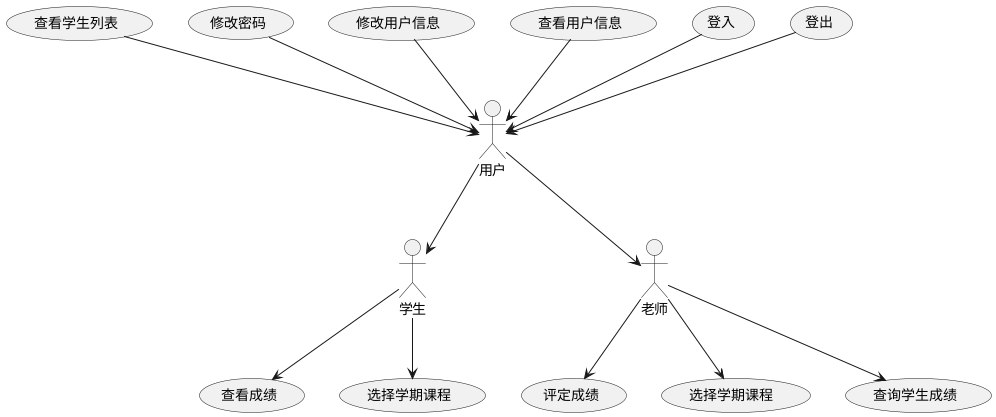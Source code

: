 @startuml
:用户:-->:学生:
:用户:-->:老师:
(查看学生列表)-->:用户:
:学生:-->(查看成绩)
:学生:-->(选择学期课程)
:老师:-->(评定成绩)
:老师:-->(选择学期课程 )
:老师:-->(查询学生成绩)
(修改密码)-->:用户:
(修改用户信息)-->:用户:
(查看用户信息)-->:用户:
(登入)-->:用户:
(登出)-->:用户:
@enduml
